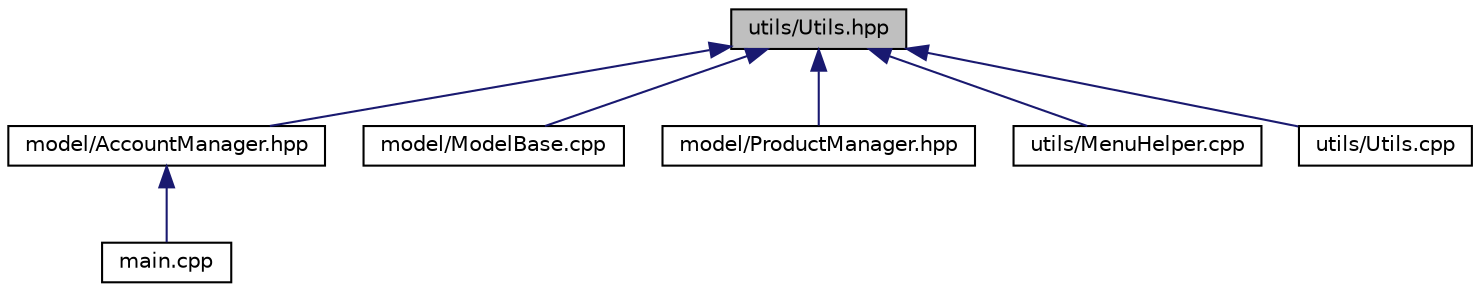 digraph "utils/Utils.hpp"
{
  edge [fontname="Helvetica",fontsize="10",labelfontname="Helvetica",labelfontsize="10"];
  node [fontname="Helvetica",fontsize="10",shape=record];
  Node1 [label="utils/Utils.hpp",height=0.2,width=0.4,color="black", fillcolor="grey75", style="filled", fontcolor="black"];
  Node1 -> Node2 [dir="back",color="midnightblue",fontsize="10",style="solid",fontname="Helvetica"];
  Node2 [label="model/AccountManager.hpp",height=0.2,width=0.4,color="black", fillcolor="white", style="filled",URL="$_account_manager_8hpp.html"];
  Node2 -> Node3 [dir="back",color="midnightblue",fontsize="10",style="solid",fontname="Helvetica"];
  Node3 [label="main.cpp",height=0.2,width=0.4,color="black", fillcolor="white", style="filled",URL="$main_8cpp.html"];
  Node1 -> Node4 [dir="back",color="midnightblue",fontsize="10",style="solid",fontname="Helvetica"];
  Node4 [label="model/ModelBase.cpp",height=0.2,width=0.4,color="black", fillcolor="white", style="filled",URL="$_model_base_8cpp.html"];
  Node1 -> Node5 [dir="back",color="midnightblue",fontsize="10",style="solid",fontname="Helvetica"];
  Node5 [label="model/ProductManager.hpp",height=0.2,width=0.4,color="black", fillcolor="white", style="filled",URL="$_product_manager_8hpp.html"];
  Node1 -> Node6 [dir="back",color="midnightblue",fontsize="10",style="solid",fontname="Helvetica"];
  Node6 [label="utils/MenuHelper.cpp",height=0.2,width=0.4,color="black", fillcolor="white", style="filled",URL="$_menu_helper_8cpp.html"];
  Node1 -> Node7 [dir="back",color="midnightblue",fontsize="10",style="solid",fontname="Helvetica"];
  Node7 [label="utils/Utils.cpp",height=0.2,width=0.4,color="black", fillcolor="white", style="filled",URL="$_utils_8cpp.html"];
}

